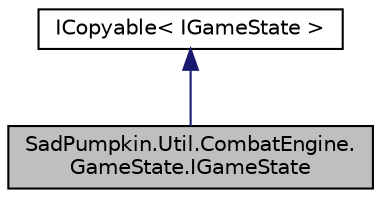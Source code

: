 digraph "SadPumpkin.Util.CombatEngine.GameState.IGameState"
{
 // LATEX_PDF_SIZE
  edge [fontname="Helvetica",fontsize="10",labelfontname="Helvetica",labelfontsize="10"];
  node [fontname="Helvetica",fontsize="10",shape=record];
  Node1 [label="SadPumpkin.Util.CombatEngine.\lGameState.IGameState",height=0.2,width=0.4,color="black", fillcolor="grey75", style="filled", fontcolor="black",tooltip="Current snapshot of the combat sequence."];
  Node2 -> Node1 [dir="back",color="midnightblue",fontsize="10",style="solid",fontname="Helvetica"];
  Node2 [label="ICopyable\< IGameState \>",height=0.2,width=0.4,color="black", fillcolor="white", style="filled",URL="$interface_sad_pumpkin_1_1_util_1_1_combat_engine_1_1_i_copyable.html",tooltip=" "];
}
